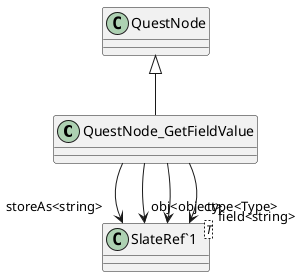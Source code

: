 @startuml
class QuestNode_GetFieldValue {
}
class "SlateRef`1"<T> {
}
QuestNode <|-- QuestNode_GetFieldValue
QuestNode_GetFieldValue --> "storeAs<string>" "SlateRef`1"
QuestNode_GetFieldValue --> "obj<object>" "SlateRef`1"
QuestNode_GetFieldValue --> "field<string>" "SlateRef`1"
QuestNode_GetFieldValue --> "type<Type>" "SlateRef`1"
@enduml
